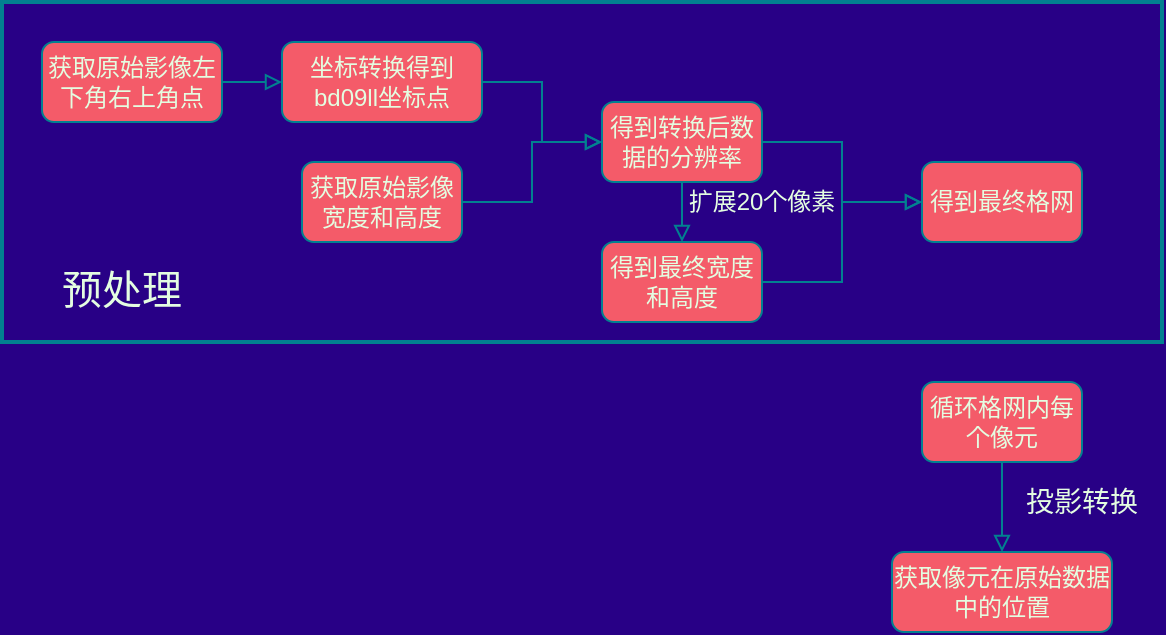 <mxfile version="13.8.0" type="github">
  <diagram id="C5RBs43oDa-KdzZeNtuy" name="Page-1">
    <mxGraphModel dx="1113" dy="655" grid="1" gridSize="10" guides="1" tooltips="1" connect="1" arrows="1" fold="1" page="1" pageScale="1" pageWidth="827" pageHeight="1169" background="#280086" math="0" shadow="0">
      <root>
        <mxCell id="WIyWlLk6GJQsqaUBKTNV-0" />
        <mxCell id="WIyWlLk6GJQsqaUBKTNV-1" parent="WIyWlLk6GJQsqaUBKTNV-0" />
        <mxCell id="WwxlHJiuaojEHLZEj_QW-18" value="" style="rounded=0;whiteSpace=wrap;html=1;sketch=0;strokeColor=#028090;fontColor=#E4FDE1;fillColor=none;strokeWidth=2;" vertex="1" parent="WIyWlLk6GJQsqaUBKTNV-1">
          <mxGeometry x="40" y="290" width="580" height="170" as="geometry" />
        </mxCell>
        <mxCell id="WwxlHJiuaojEHLZEj_QW-4" style="edgeStyle=orthogonalEdgeStyle;rounded=0;orthogonalLoop=1;jettySize=auto;html=1;exitX=1;exitY=0.5;exitDx=0;exitDy=0;entryX=0;entryY=0.5;entryDx=0;entryDy=0;labelBackgroundColor=#114B5F;endArrow=block;endFill=0;strokeColor=#028090;fontColor=#E4FDE1;" edge="1" parent="WIyWlLk6GJQsqaUBKTNV-1" source="WwxlHJiuaojEHLZEj_QW-0" target="WwxlHJiuaojEHLZEj_QW-1">
          <mxGeometry relative="1" as="geometry" />
        </mxCell>
        <mxCell id="WwxlHJiuaojEHLZEj_QW-0" value="获取原始影像左下角右上角点" style="rounded=1;whiteSpace=wrap;html=1;fontColor=#E4FDE1;fillColor=#F45B69;strokeColor=#028090;" vertex="1" parent="WIyWlLk6GJQsqaUBKTNV-1">
          <mxGeometry x="60" y="310" width="90" height="40" as="geometry" />
        </mxCell>
        <mxCell id="WwxlHJiuaojEHLZEj_QW-7" style="edgeStyle=orthogonalEdgeStyle;rounded=0;orthogonalLoop=1;jettySize=auto;html=1;exitX=1;exitY=0.5;exitDx=0;exitDy=0;entryX=0;entryY=0.5;entryDx=0;entryDy=0;labelBackgroundColor=#114B5F;endArrow=block;endFill=0;strokeColor=#028090;fontColor=#E4FDE1;" edge="1" parent="WIyWlLk6GJQsqaUBKTNV-1" source="WwxlHJiuaojEHLZEj_QW-1" target="WwxlHJiuaojEHLZEj_QW-6">
          <mxGeometry relative="1" as="geometry" />
        </mxCell>
        <mxCell id="WwxlHJiuaojEHLZEj_QW-1" value="坐标转换得到bd09ll坐标点" style="rounded=1;whiteSpace=wrap;html=1;fontColor=#E4FDE1;fillColor=#F45B69;strokeColor=#028090;" vertex="1" parent="WIyWlLk6GJQsqaUBKTNV-1">
          <mxGeometry x="180" y="310" width="100" height="40" as="geometry" />
        </mxCell>
        <mxCell id="WwxlHJiuaojEHLZEj_QW-8" style="edgeStyle=orthogonalEdgeStyle;rounded=0;orthogonalLoop=1;jettySize=auto;html=1;exitX=1;exitY=0.5;exitDx=0;exitDy=0;entryX=0;entryY=0.5;entryDx=0;entryDy=0;labelBackgroundColor=#114B5F;endArrow=block;endFill=0;strokeColor=#028090;fontColor=#E4FDE1;" edge="1" parent="WIyWlLk6GJQsqaUBKTNV-1" source="WwxlHJiuaojEHLZEj_QW-5" target="WwxlHJiuaojEHLZEj_QW-6">
          <mxGeometry relative="1" as="geometry" />
        </mxCell>
        <mxCell id="WwxlHJiuaojEHLZEj_QW-5" value="获取原始影像宽度和高度" style="rounded=1;whiteSpace=wrap;html=1;fontColor=#E4FDE1;fillColor=#F45B69;strokeColor=#028090;" vertex="1" parent="WIyWlLk6GJQsqaUBKTNV-1">
          <mxGeometry x="190" y="370" width="80" height="40" as="geometry" />
        </mxCell>
        <mxCell id="WwxlHJiuaojEHLZEj_QW-10" style="edgeStyle=orthogonalEdgeStyle;rounded=0;orthogonalLoop=1;jettySize=auto;html=1;exitX=0.5;exitY=1;exitDx=0;exitDy=0;entryX=0.5;entryY=0;entryDx=0;entryDy=0;labelBackgroundColor=#114B5F;endArrow=block;endFill=0;strokeColor=#028090;fontColor=#E4FDE1;" edge="1" parent="WIyWlLk6GJQsqaUBKTNV-1" source="WwxlHJiuaojEHLZEj_QW-6" target="WwxlHJiuaojEHLZEj_QW-9">
          <mxGeometry relative="1" as="geometry" />
        </mxCell>
        <mxCell id="WwxlHJiuaojEHLZEj_QW-14" style="edgeStyle=orthogonalEdgeStyle;rounded=0;orthogonalLoop=1;jettySize=auto;html=1;exitX=1;exitY=0.5;exitDx=0;exitDy=0;entryX=0;entryY=0.5;entryDx=0;entryDy=0;labelBackgroundColor=#114B5F;endArrow=block;endFill=0;strokeColor=#028090;fontColor=#E4FDE1;" edge="1" parent="WIyWlLk6GJQsqaUBKTNV-1" source="WwxlHJiuaojEHLZEj_QW-6" target="WwxlHJiuaojEHLZEj_QW-13">
          <mxGeometry relative="1" as="geometry" />
        </mxCell>
        <mxCell id="WwxlHJiuaojEHLZEj_QW-6" value="得到转换后数据的分辨率" style="rounded=1;whiteSpace=wrap;html=1;fontColor=#E4FDE1;fillColor=#F45B69;strokeColor=#028090;" vertex="1" parent="WIyWlLk6GJQsqaUBKTNV-1">
          <mxGeometry x="340" y="340" width="80" height="40" as="geometry" />
        </mxCell>
        <mxCell id="WwxlHJiuaojEHLZEj_QW-15" style="edgeStyle=orthogonalEdgeStyle;rounded=0;orthogonalLoop=1;jettySize=auto;html=1;exitX=1;exitY=0.5;exitDx=0;exitDy=0;entryX=0;entryY=0.5;entryDx=0;entryDy=0;labelBackgroundColor=#114B5F;endArrow=block;endFill=0;strokeColor=#028090;fontColor=#E4FDE1;" edge="1" parent="WIyWlLk6GJQsqaUBKTNV-1" source="WwxlHJiuaojEHLZEj_QW-9" target="WwxlHJiuaojEHLZEj_QW-13">
          <mxGeometry relative="1" as="geometry" />
        </mxCell>
        <mxCell id="WwxlHJiuaojEHLZEj_QW-9" value="得到最终宽度和高度" style="rounded=1;whiteSpace=wrap;html=1;fontColor=#E4FDE1;fillColor=#F45B69;strokeColor=#028090;" vertex="1" parent="WIyWlLk6GJQsqaUBKTNV-1">
          <mxGeometry x="340" y="410" width="80" height="40" as="geometry" />
        </mxCell>
        <mxCell id="WwxlHJiuaojEHLZEj_QW-12" value="扩展20个像素" style="text;html=1;strokeColor=none;fillColor=none;align=center;verticalAlign=middle;whiteSpace=wrap;rounded=0;sketch=0;fontColor=#E4FDE1;" vertex="1" parent="WIyWlLk6GJQsqaUBKTNV-1">
          <mxGeometry x="380" y="380" width="80" height="20" as="geometry" />
        </mxCell>
        <mxCell id="WwxlHJiuaojEHLZEj_QW-13" value="得到最终格网" style="rounded=1;whiteSpace=wrap;html=1;fontColor=#E4FDE1;fillColor=#F45B69;strokeColor=#028090;" vertex="1" parent="WIyWlLk6GJQsqaUBKTNV-1">
          <mxGeometry x="500" y="370" width="80" height="40" as="geometry" />
        </mxCell>
        <mxCell id="WwxlHJiuaojEHLZEj_QW-21" style="edgeStyle=orthogonalEdgeStyle;rounded=0;orthogonalLoop=1;jettySize=auto;html=1;exitX=0.5;exitY=1;exitDx=0;exitDy=0;entryX=0.5;entryY=0;entryDx=0;entryDy=0;labelBackgroundColor=#114B5F;endArrow=block;endFill=0;strokeColor=#028090;fontSize=20;fontColor=#E4FDE1;" edge="1" parent="WIyWlLk6GJQsqaUBKTNV-1" source="WwxlHJiuaojEHLZEj_QW-16" target="WwxlHJiuaojEHLZEj_QW-20">
          <mxGeometry relative="1" as="geometry" />
        </mxCell>
        <mxCell id="WwxlHJiuaojEHLZEj_QW-16" value="循环格网内每个像元" style="rounded=1;whiteSpace=wrap;html=1;fontColor=#E4FDE1;fillColor=#F45B69;strokeColor=#028090;" vertex="1" parent="WIyWlLk6GJQsqaUBKTNV-1">
          <mxGeometry x="500" y="480" width="80" height="40" as="geometry" />
        </mxCell>
        <mxCell id="WwxlHJiuaojEHLZEj_QW-19" value="预处理" style="text;html=1;strokeColor=none;fillColor=none;align=center;verticalAlign=middle;whiteSpace=wrap;rounded=0;sketch=0;fontColor=#E4FDE1;fontSize=20;" vertex="1" parent="WIyWlLk6GJQsqaUBKTNV-1">
          <mxGeometry x="55" y="423" width="90" height="20" as="geometry" />
        </mxCell>
        <mxCell id="WwxlHJiuaojEHLZEj_QW-20" value="获取像元在原始数据中的位置" style="rounded=1;whiteSpace=wrap;html=1;fontColor=#E4FDE1;fillColor=#F45B69;strokeColor=#028090;" vertex="1" parent="WIyWlLk6GJQsqaUBKTNV-1">
          <mxGeometry x="485" y="565" width="110" height="40" as="geometry" />
        </mxCell>
        <mxCell id="WwxlHJiuaojEHLZEj_QW-22" value="投影转换" style="text;html=1;strokeColor=none;fillColor=none;align=center;verticalAlign=middle;whiteSpace=wrap;rounded=0;sketch=0;fontSize=14;fontColor=#E4FDE1;" vertex="1" parent="WIyWlLk6GJQsqaUBKTNV-1">
          <mxGeometry x="540" y="530" width="80" height="20" as="geometry" />
        </mxCell>
      </root>
    </mxGraphModel>
  </diagram>
</mxfile>

